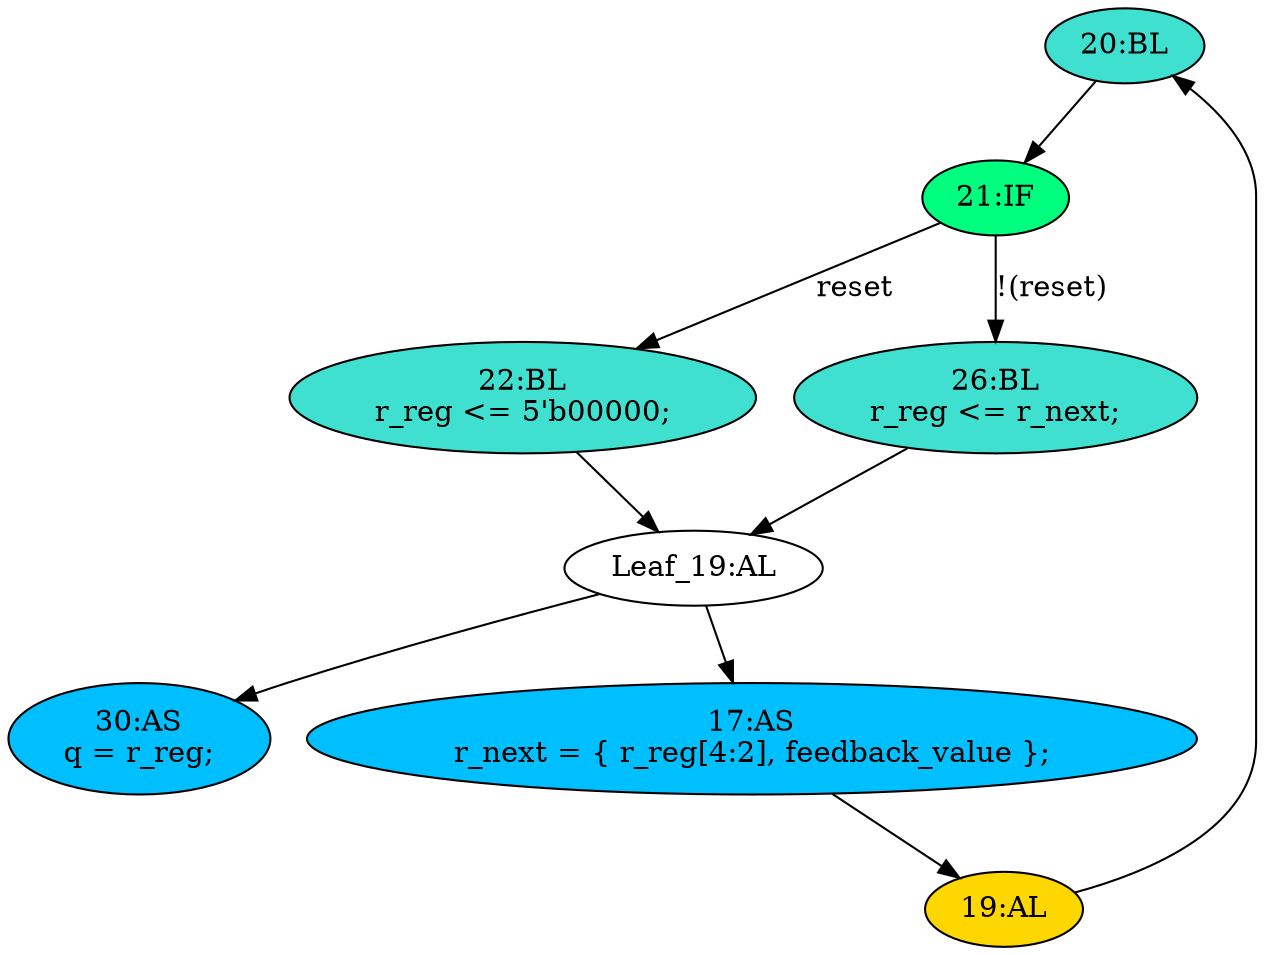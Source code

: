 strict digraph "compose( ,  )" {
	node [label="\N"];
	"20:BL"	[ast="<pyverilog.vparser.ast.Block object at 0x7fa1e9ace290>",
		fillcolor=turquoise,
		label="20:BL",
		statements="[]",
		style=filled,
		typ=Block];
	"21:IF"	[ast="<pyverilog.vparser.ast.IfStatement object at 0x7fa1e9b31550>",
		fillcolor=springgreen,
		label="21:IF",
		statements="[]",
		style=filled,
		typ=IfStatement];
	"20:BL" -> "21:IF"	[cond="[]",
		lineno=None];
	"22:BL"	[ast="<pyverilog.vparser.ast.Block object at 0x7fa1e9b23890>",
		fillcolor=turquoise,
		label="22:BL
r_reg <= 5'b00000;",
		statements="[<pyverilog.vparser.ast.NonblockingSubstitution object at 0x7fa1e9b31450>]",
		style=filled,
		typ=Block];
	"Leaf_19:AL"	[def_var="['r_reg']",
		label="Leaf_19:AL"];
	"22:BL" -> "Leaf_19:AL"	[cond="[]",
		lineno=None];
	"26:BL"	[ast="<pyverilog.vparser.ast.Block object at 0x7fa1e9b3d610>",
		fillcolor=turquoise,
		label="26:BL
r_reg <= r_next;",
		statements="[<pyverilog.vparser.ast.NonblockingSubstitution object at 0x7fa1e9b3d4d0>]",
		style=filled,
		typ=Block];
	"26:BL" -> "Leaf_19:AL"	[cond="[]",
		lineno=None];
	"19:AL"	[ast="<pyverilog.vparser.ast.Always object at 0x7fa1e9acee90>",
		clk_sens=True,
		fillcolor=gold,
		label="19:AL",
		sens="['clk']",
		statements="[]",
		style=filled,
		typ=Always,
		use_var="['reset', 'r_next']"];
	"19:AL" -> "20:BL"	[cond="[]",
		lineno=None];
	"21:IF" -> "22:BL"	[cond="['reset']",
		label=reset,
		lineno=21];
	"21:IF" -> "26:BL"	[cond="['reset']",
		label="!(reset)",
		lineno=21];
	"30:AS"	[ast="<pyverilog.vparser.ast.Assign object at 0x7fa1e9b26750>",
		def_var="['q']",
		fillcolor=deepskyblue,
		label="30:AS
q = r_reg;",
		statements="[]",
		style=filled,
		typ=Assign,
		use_var="['r_reg']"];
	"Leaf_19:AL" -> "30:AS";
	"17:AS"	[ast="<pyverilog.vparser.ast.Assign object at 0x7fa1e9b234d0>",
		def_var="['r_next']",
		fillcolor=deepskyblue,
		label="17:AS
r_next = { r_reg[4:2], feedback_value };",
		statements="[]",
		style=filled,
		typ=Assign,
		use_var="['r_reg', 'feedback_value']"];
	"Leaf_19:AL" -> "17:AS";
	"17:AS" -> "19:AL";
}
